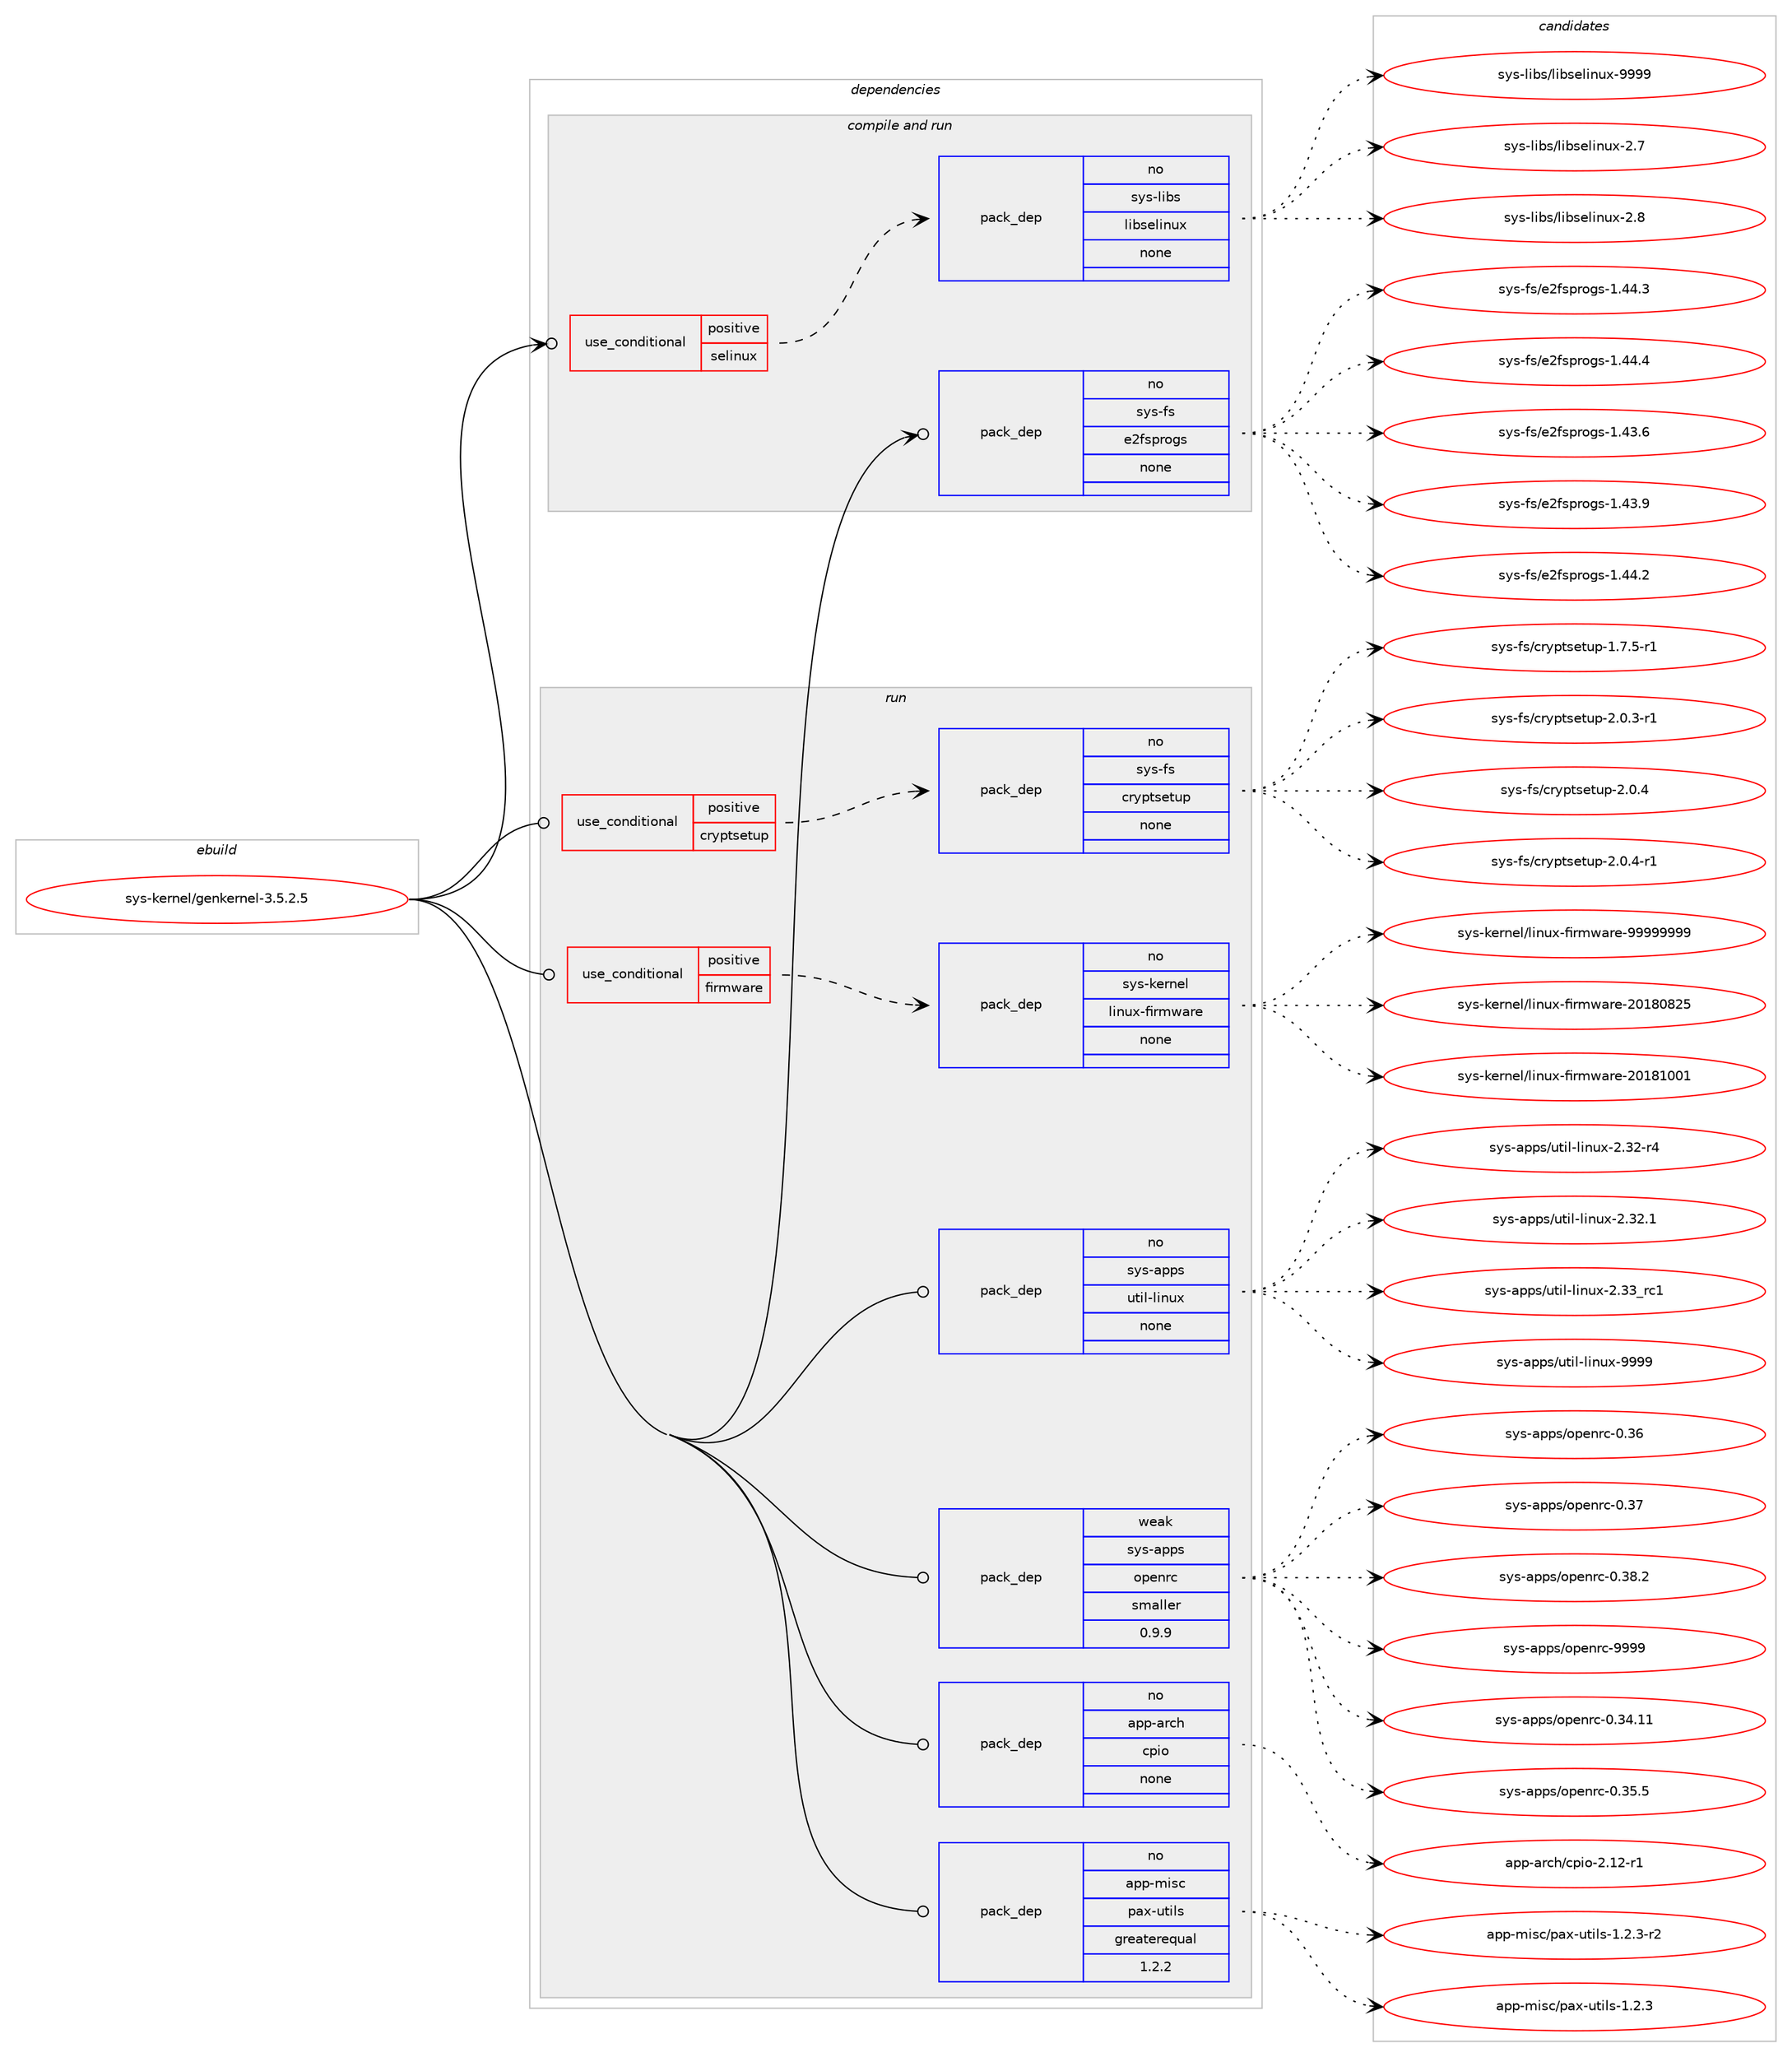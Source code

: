 digraph prolog {

# *************
# Graph options
# *************

newrank=true;
concentrate=true;
compound=true;
graph [rankdir=LR,fontname=Helvetica,fontsize=10,ranksep=1.5];#, ranksep=2.5, nodesep=0.2];
edge  [arrowhead=vee];
node  [fontname=Helvetica,fontsize=10];

# **********
# The ebuild
# **********

subgraph cluster_leftcol {
color=gray;
rank=same;
label=<<i>ebuild</i>>;
id [label="sys-kernel/genkernel-3.5.2.5", color=red, width=4, href="../sys-kernel/genkernel-3.5.2.5.svg"];
}

# ****************
# The dependencies
# ****************

subgraph cluster_midcol {
color=gray;
label=<<i>dependencies</i>>;
subgraph cluster_compile {
fillcolor="#eeeeee";
style=filled;
label=<<i>compile</i>>;
}
subgraph cluster_compileandrun {
fillcolor="#eeeeee";
style=filled;
label=<<i>compile and run</i>>;
subgraph cond2026 {
dependency10003 [label=<<TABLE BORDER="0" CELLBORDER="1" CELLSPACING="0" CELLPADDING="4"><TR><TD ROWSPAN="3" CELLPADDING="10">use_conditional</TD></TR><TR><TD>positive</TD></TR><TR><TD>selinux</TD></TR></TABLE>>, shape=none, color=red];
subgraph pack7766 {
dependency10004 [label=<<TABLE BORDER="0" CELLBORDER="1" CELLSPACING="0" CELLPADDING="4" WIDTH="220"><TR><TD ROWSPAN="6" CELLPADDING="30">pack_dep</TD></TR><TR><TD WIDTH="110">no</TD></TR><TR><TD>sys-libs</TD></TR><TR><TD>libselinux</TD></TR><TR><TD>none</TD></TR><TR><TD></TD></TR></TABLE>>, shape=none, color=blue];
}
dependency10003:e -> dependency10004:w [weight=20,style="dashed",arrowhead="vee"];
}
id:e -> dependency10003:w [weight=20,style="solid",arrowhead="odotvee"];
subgraph pack7767 {
dependency10005 [label=<<TABLE BORDER="0" CELLBORDER="1" CELLSPACING="0" CELLPADDING="4" WIDTH="220"><TR><TD ROWSPAN="6" CELLPADDING="30">pack_dep</TD></TR><TR><TD WIDTH="110">no</TD></TR><TR><TD>sys-fs</TD></TR><TR><TD>e2fsprogs</TD></TR><TR><TD>none</TD></TR><TR><TD></TD></TR></TABLE>>, shape=none, color=blue];
}
id:e -> dependency10005:w [weight=20,style="solid",arrowhead="odotvee"];
}
subgraph cluster_run {
fillcolor="#eeeeee";
style=filled;
label=<<i>run</i>>;
subgraph cond2027 {
dependency10006 [label=<<TABLE BORDER="0" CELLBORDER="1" CELLSPACING="0" CELLPADDING="4"><TR><TD ROWSPAN="3" CELLPADDING="10">use_conditional</TD></TR><TR><TD>positive</TD></TR><TR><TD>cryptsetup</TD></TR></TABLE>>, shape=none, color=red];
subgraph pack7768 {
dependency10007 [label=<<TABLE BORDER="0" CELLBORDER="1" CELLSPACING="0" CELLPADDING="4" WIDTH="220"><TR><TD ROWSPAN="6" CELLPADDING="30">pack_dep</TD></TR><TR><TD WIDTH="110">no</TD></TR><TR><TD>sys-fs</TD></TR><TR><TD>cryptsetup</TD></TR><TR><TD>none</TD></TR><TR><TD></TD></TR></TABLE>>, shape=none, color=blue];
}
dependency10006:e -> dependency10007:w [weight=20,style="dashed",arrowhead="vee"];
}
id:e -> dependency10006:w [weight=20,style="solid",arrowhead="odot"];
subgraph cond2028 {
dependency10008 [label=<<TABLE BORDER="0" CELLBORDER="1" CELLSPACING="0" CELLPADDING="4"><TR><TD ROWSPAN="3" CELLPADDING="10">use_conditional</TD></TR><TR><TD>positive</TD></TR><TR><TD>firmware</TD></TR></TABLE>>, shape=none, color=red];
subgraph pack7769 {
dependency10009 [label=<<TABLE BORDER="0" CELLBORDER="1" CELLSPACING="0" CELLPADDING="4" WIDTH="220"><TR><TD ROWSPAN="6" CELLPADDING="30">pack_dep</TD></TR><TR><TD WIDTH="110">no</TD></TR><TR><TD>sys-kernel</TD></TR><TR><TD>linux-firmware</TD></TR><TR><TD>none</TD></TR><TR><TD></TD></TR></TABLE>>, shape=none, color=blue];
}
dependency10008:e -> dependency10009:w [weight=20,style="dashed",arrowhead="vee"];
}
id:e -> dependency10008:w [weight=20,style="solid",arrowhead="odot"];
subgraph pack7770 {
dependency10010 [label=<<TABLE BORDER="0" CELLBORDER="1" CELLSPACING="0" CELLPADDING="4" WIDTH="220"><TR><TD ROWSPAN="6" CELLPADDING="30">pack_dep</TD></TR><TR><TD WIDTH="110">no</TD></TR><TR><TD>app-arch</TD></TR><TR><TD>cpio</TD></TR><TR><TD>none</TD></TR><TR><TD></TD></TR></TABLE>>, shape=none, color=blue];
}
id:e -> dependency10010:w [weight=20,style="solid",arrowhead="odot"];
subgraph pack7771 {
dependency10011 [label=<<TABLE BORDER="0" CELLBORDER="1" CELLSPACING="0" CELLPADDING="4" WIDTH="220"><TR><TD ROWSPAN="6" CELLPADDING="30">pack_dep</TD></TR><TR><TD WIDTH="110">no</TD></TR><TR><TD>app-misc</TD></TR><TR><TD>pax-utils</TD></TR><TR><TD>greaterequal</TD></TR><TR><TD>1.2.2</TD></TR></TABLE>>, shape=none, color=blue];
}
id:e -> dependency10011:w [weight=20,style="solid",arrowhead="odot"];
subgraph pack7772 {
dependency10012 [label=<<TABLE BORDER="0" CELLBORDER="1" CELLSPACING="0" CELLPADDING="4" WIDTH="220"><TR><TD ROWSPAN="6" CELLPADDING="30">pack_dep</TD></TR><TR><TD WIDTH="110">no</TD></TR><TR><TD>sys-apps</TD></TR><TR><TD>util-linux</TD></TR><TR><TD>none</TD></TR><TR><TD></TD></TR></TABLE>>, shape=none, color=blue];
}
id:e -> dependency10012:w [weight=20,style="solid",arrowhead="odot"];
subgraph pack7773 {
dependency10013 [label=<<TABLE BORDER="0" CELLBORDER="1" CELLSPACING="0" CELLPADDING="4" WIDTH="220"><TR><TD ROWSPAN="6" CELLPADDING="30">pack_dep</TD></TR><TR><TD WIDTH="110">weak</TD></TR><TR><TD>sys-apps</TD></TR><TR><TD>openrc</TD></TR><TR><TD>smaller</TD></TR><TR><TD>0.9.9</TD></TR></TABLE>>, shape=none, color=blue];
}
id:e -> dependency10013:w [weight=20,style="solid",arrowhead="odot"];
}
}

# **************
# The candidates
# **************

subgraph cluster_choices {
rank=same;
color=gray;
label=<<i>candidates</i>>;

subgraph choice7766 {
color=black;
nodesep=1;
choice1151211154510810598115471081059811510110810511011712045504655 [label="sys-libs/libselinux-2.7", color=red, width=4,href="../sys-libs/libselinux-2.7.svg"];
choice1151211154510810598115471081059811510110810511011712045504656 [label="sys-libs/libselinux-2.8", color=red, width=4,href="../sys-libs/libselinux-2.8.svg"];
choice115121115451081059811547108105981151011081051101171204557575757 [label="sys-libs/libselinux-9999", color=red, width=4,href="../sys-libs/libselinux-9999.svg"];
dependency10004:e -> choice1151211154510810598115471081059811510110810511011712045504655:w [style=dotted,weight="100"];
dependency10004:e -> choice1151211154510810598115471081059811510110810511011712045504656:w [style=dotted,weight="100"];
dependency10004:e -> choice115121115451081059811547108105981151011081051101171204557575757:w [style=dotted,weight="100"];
}
subgraph choice7767 {
color=black;
nodesep=1;
choice11512111545102115471015010211511211411110311545494652514654 [label="sys-fs/e2fsprogs-1.43.6", color=red, width=4,href="../sys-fs/e2fsprogs-1.43.6.svg"];
choice11512111545102115471015010211511211411110311545494652514657 [label="sys-fs/e2fsprogs-1.43.9", color=red, width=4,href="../sys-fs/e2fsprogs-1.43.9.svg"];
choice11512111545102115471015010211511211411110311545494652524650 [label="sys-fs/e2fsprogs-1.44.2", color=red, width=4,href="../sys-fs/e2fsprogs-1.44.2.svg"];
choice11512111545102115471015010211511211411110311545494652524651 [label="sys-fs/e2fsprogs-1.44.3", color=red, width=4,href="../sys-fs/e2fsprogs-1.44.3.svg"];
choice11512111545102115471015010211511211411110311545494652524652 [label="sys-fs/e2fsprogs-1.44.4", color=red, width=4,href="../sys-fs/e2fsprogs-1.44.4.svg"];
dependency10005:e -> choice11512111545102115471015010211511211411110311545494652514654:w [style=dotted,weight="100"];
dependency10005:e -> choice11512111545102115471015010211511211411110311545494652514657:w [style=dotted,weight="100"];
dependency10005:e -> choice11512111545102115471015010211511211411110311545494652524650:w [style=dotted,weight="100"];
dependency10005:e -> choice11512111545102115471015010211511211411110311545494652524651:w [style=dotted,weight="100"];
dependency10005:e -> choice11512111545102115471015010211511211411110311545494652524652:w [style=dotted,weight="100"];
}
subgraph choice7768 {
color=black;
nodesep=1;
choice1151211154510211547991141211121161151011161171124549465546534511449 [label="sys-fs/cryptsetup-1.7.5-r1", color=red, width=4,href="../sys-fs/cryptsetup-1.7.5-r1.svg"];
choice1151211154510211547991141211121161151011161171124550464846514511449 [label="sys-fs/cryptsetup-2.0.3-r1", color=red, width=4,href="../sys-fs/cryptsetup-2.0.3-r1.svg"];
choice115121115451021154799114121112116115101116117112455046484652 [label="sys-fs/cryptsetup-2.0.4", color=red, width=4,href="../sys-fs/cryptsetup-2.0.4.svg"];
choice1151211154510211547991141211121161151011161171124550464846524511449 [label="sys-fs/cryptsetup-2.0.4-r1", color=red, width=4,href="../sys-fs/cryptsetup-2.0.4-r1.svg"];
dependency10007:e -> choice1151211154510211547991141211121161151011161171124549465546534511449:w [style=dotted,weight="100"];
dependency10007:e -> choice1151211154510211547991141211121161151011161171124550464846514511449:w [style=dotted,weight="100"];
dependency10007:e -> choice115121115451021154799114121112116115101116117112455046484652:w [style=dotted,weight="100"];
dependency10007:e -> choice1151211154510211547991141211121161151011161171124550464846524511449:w [style=dotted,weight="100"];
}
subgraph choice7769 {
color=black;
nodesep=1;
choice11512111545107101114110101108471081051101171204510210511410911997114101455048495648565053 [label="sys-kernel/linux-firmware-20180825", color=red, width=4,href="../sys-kernel/linux-firmware-20180825.svg"];
choice11512111545107101114110101108471081051101171204510210511410911997114101455048495649484849 [label="sys-kernel/linux-firmware-20181001", color=red, width=4,href="../sys-kernel/linux-firmware-20181001.svg"];
choice11512111545107101114110101108471081051101171204510210511410911997114101455757575757575757 [label="sys-kernel/linux-firmware-99999999", color=red, width=4,href="../sys-kernel/linux-firmware-99999999.svg"];
dependency10009:e -> choice11512111545107101114110101108471081051101171204510210511410911997114101455048495648565053:w [style=dotted,weight="100"];
dependency10009:e -> choice11512111545107101114110101108471081051101171204510210511410911997114101455048495649484849:w [style=dotted,weight="100"];
dependency10009:e -> choice11512111545107101114110101108471081051101171204510210511410911997114101455757575757575757:w [style=dotted,weight="100"];
}
subgraph choice7770 {
color=black;
nodesep=1;
choice97112112459711499104479911210511145504649504511449 [label="app-arch/cpio-2.12-r1", color=red, width=4,href="../app-arch/cpio-2.12-r1.svg"];
dependency10010:e -> choice97112112459711499104479911210511145504649504511449:w [style=dotted,weight="100"];
}
subgraph choice7771 {
color=black;
nodesep=1;
choice971121124510910511599471129712045117116105108115454946504651 [label="app-misc/pax-utils-1.2.3", color=red, width=4,href="../app-misc/pax-utils-1.2.3.svg"];
choice9711211245109105115994711297120451171161051081154549465046514511450 [label="app-misc/pax-utils-1.2.3-r2", color=red, width=4,href="../app-misc/pax-utils-1.2.3-r2.svg"];
dependency10011:e -> choice971121124510910511599471129712045117116105108115454946504651:w [style=dotted,weight="100"];
dependency10011:e -> choice9711211245109105115994711297120451171161051081154549465046514511450:w [style=dotted,weight="100"];
}
subgraph choice7772 {
color=black;
nodesep=1;
choice1151211154597112112115471171161051084510810511011712045504651504511452 [label="sys-apps/util-linux-2.32-r4", color=red, width=4,href="../sys-apps/util-linux-2.32-r4.svg"];
choice1151211154597112112115471171161051084510810511011712045504651504649 [label="sys-apps/util-linux-2.32.1", color=red, width=4,href="../sys-apps/util-linux-2.32.1.svg"];
choice115121115459711211211547117116105108451081051101171204550465151951149949 [label="sys-apps/util-linux-2.33_rc1", color=red, width=4,href="../sys-apps/util-linux-2.33_rc1.svg"];
choice115121115459711211211547117116105108451081051101171204557575757 [label="sys-apps/util-linux-9999", color=red, width=4,href="../sys-apps/util-linux-9999.svg"];
dependency10012:e -> choice1151211154597112112115471171161051084510810511011712045504651504511452:w [style=dotted,weight="100"];
dependency10012:e -> choice1151211154597112112115471171161051084510810511011712045504651504649:w [style=dotted,weight="100"];
dependency10012:e -> choice115121115459711211211547117116105108451081051101171204550465151951149949:w [style=dotted,weight="100"];
dependency10012:e -> choice115121115459711211211547117116105108451081051101171204557575757:w [style=dotted,weight="100"];
}
subgraph choice7773 {
color=black;
nodesep=1;
choice115121115459711211211547111112101110114994548465152464949 [label="sys-apps/openrc-0.34.11", color=red, width=4,href="../sys-apps/openrc-0.34.11.svg"];
choice1151211154597112112115471111121011101149945484651534653 [label="sys-apps/openrc-0.35.5", color=red, width=4,href="../sys-apps/openrc-0.35.5.svg"];
choice115121115459711211211547111112101110114994548465154 [label="sys-apps/openrc-0.36", color=red, width=4,href="../sys-apps/openrc-0.36.svg"];
choice115121115459711211211547111112101110114994548465155 [label="sys-apps/openrc-0.37", color=red, width=4,href="../sys-apps/openrc-0.37.svg"];
choice1151211154597112112115471111121011101149945484651564650 [label="sys-apps/openrc-0.38.2", color=red, width=4,href="../sys-apps/openrc-0.38.2.svg"];
choice115121115459711211211547111112101110114994557575757 [label="sys-apps/openrc-9999", color=red, width=4,href="../sys-apps/openrc-9999.svg"];
dependency10013:e -> choice115121115459711211211547111112101110114994548465152464949:w [style=dotted,weight="100"];
dependency10013:e -> choice1151211154597112112115471111121011101149945484651534653:w [style=dotted,weight="100"];
dependency10013:e -> choice115121115459711211211547111112101110114994548465154:w [style=dotted,weight="100"];
dependency10013:e -> choice115121115459711211211547111112101110114994548465155:w [style=dotted,weight="100"];
dependency10013:e -> choice1151211154597112112115471111121011101149945484651564650:w [style=dotted,weight="100"];
dependency10013:e -> choice115121115459711211211547111112101110114994557575757:w [style=dotted,weight="100"];
}
}

}
